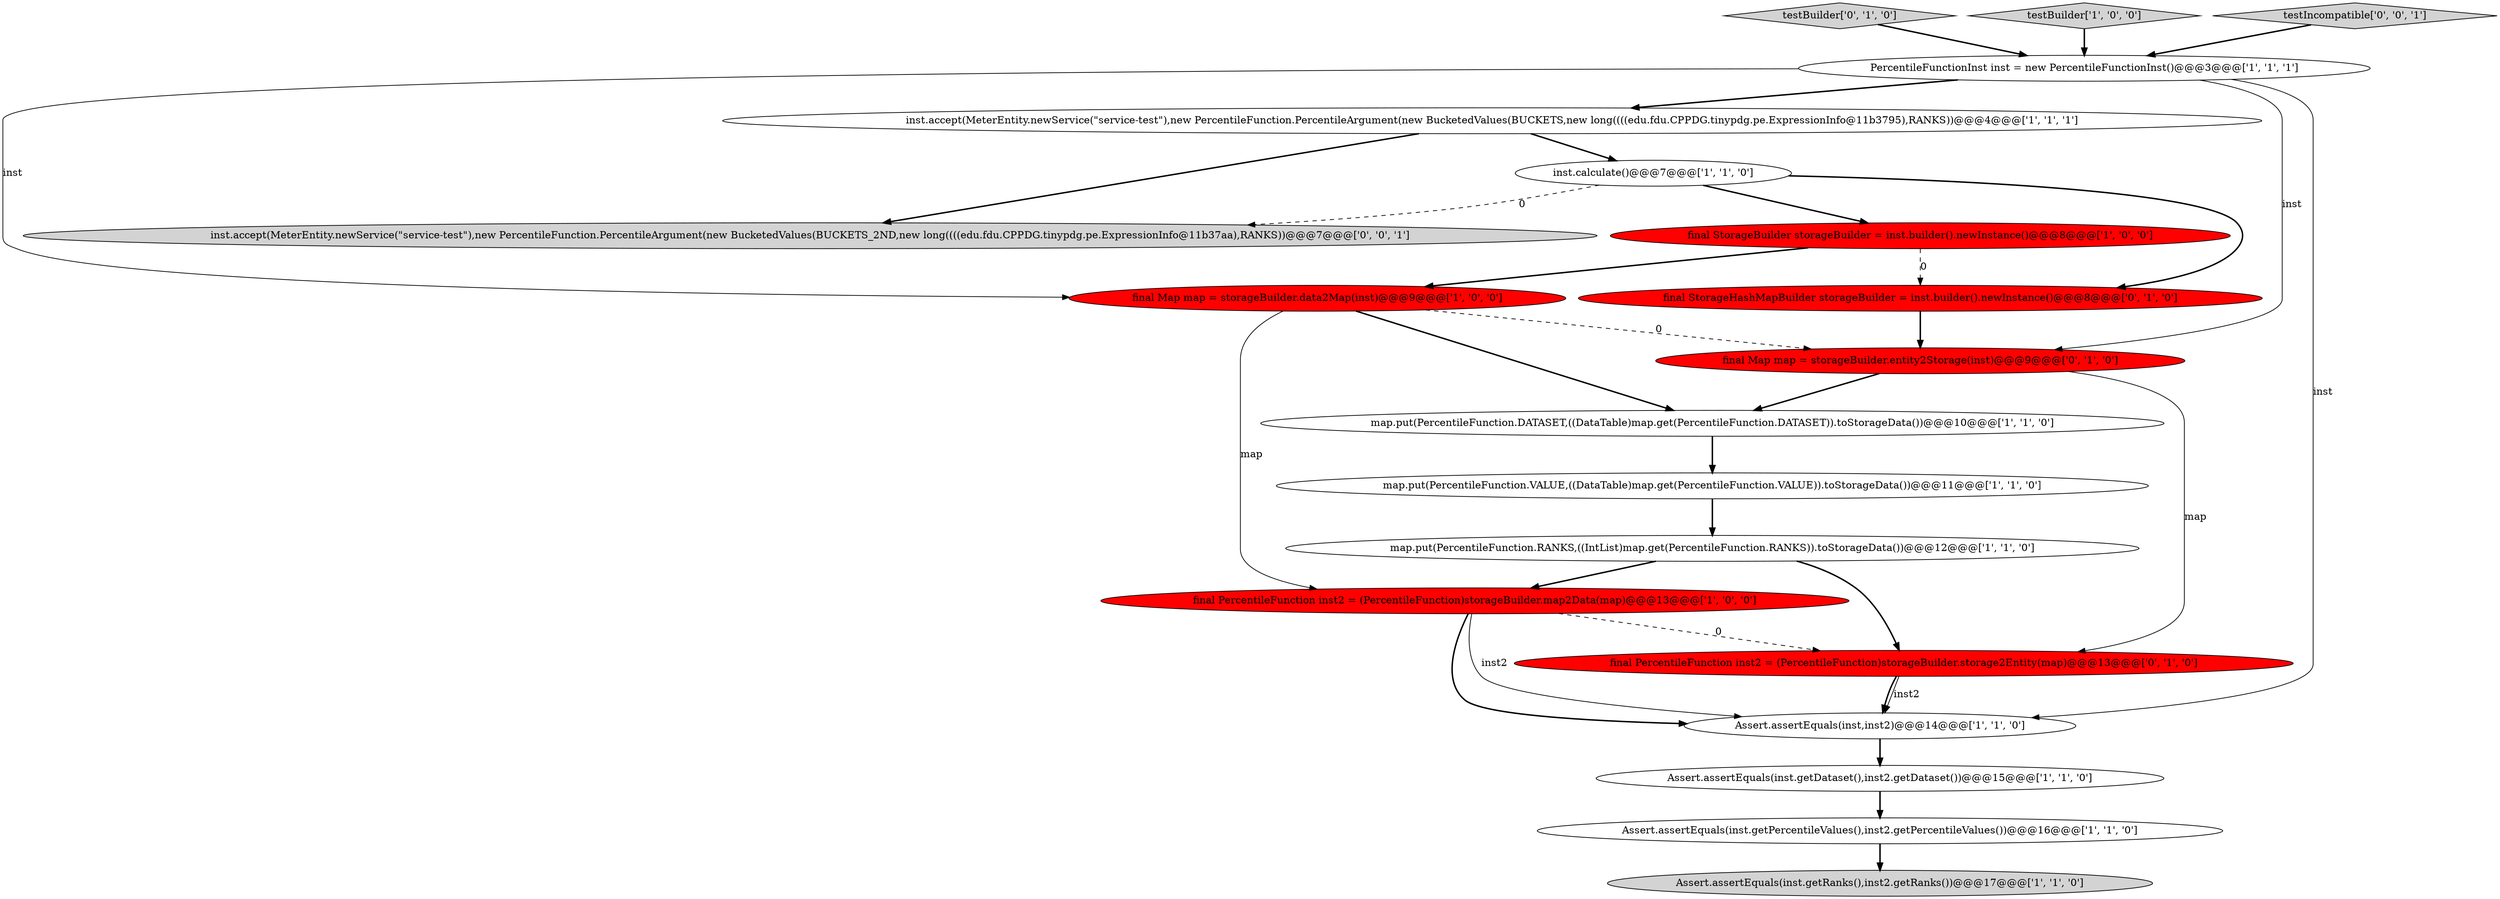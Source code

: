 digraph {
19 [style = filled, label = "inst.accept(MeterEntity.newService(\"service-test\"),new PercentileFunction.PercentileArgument(new BucketedValues(BUCKETS_2ND,new long((((edu.fdu.CPPDG.tinypdg.pe.ExpressionInfo@11b37aa),RANKS))@@@7@@@['0', '0', '1']", fillcolor = lightgray, shape = ellipse image = "AAA0AAABBB3BBB"];
7 [style = filled, label = "final PercentileFunction inst2 = (PercentileFunction)storageBuilder.map2Data(map)@@@13@@@['1', '0', '0']", fillcolor = red, shape = ellipse image = "AAA1AAABBB1BBB"];
10 [style = filled, label = "map.put(PercentileFunction.VALUE,((DataTable)map.get(PercentileFunction.VALUE)).toStorageData())@@@11@@@['1', '1', '0']", fillcolor = white, shape = ellipse image = "AAA0AAABBB1BBB"];
4 [style = filled, label = "map.put(PercentileFunction.DATASET,((DataTable)map.get(PercentileFunction.DATASET)).toStorageData())@@@10@@@['1', '1', '0']", fillcolor = white, shape = ellipse image = "AAA0AAABBB1BBB"];
9 [style = filled, label = "Assert.assertEquals(inst.getDataset(),inst2.getDataset())@@@15@@@['1', '1', '0']", fillcolor = white, shape = ellipse image = "AAA0AAABBB1BBB"];
11 [style = filled, label = "final Map map = storageBuilder.data2Map(inst)@@@9@@@['1', '0', '0']", fillcolor = red, shape = ellipse image = "AAA1AAABBB1BBB"];
5 [style = filled, label = "Assert.assertEquals(inst.getPercentileValues(),inst2.getPercentileValues())@@@16@@@['1', '1', '0']", fillcolor = white, shape = ellipse image = "AAA0AAABBB1BBB"];
16 [style = filled, label = "final PercentileFunction inst2 = (PercentileFunction)storageBuilder.storage2Entity(map)@@@13@@@['0', '1', '0']", fillcolor = red, shape = ellipse image = "AAA1AAABBB2BBB"];
3 [style = filled, label = "Assert.assertEquals(inst,inst2)@@@14@@@['1', '1', '0']", fillcolor = white, shape = ellipse image = "AAA0AAABBB1BBB"];
17 [style = filled, label = "testBuilder['0', '1', '0']", fillcolor = lightgray, shape = diamond image = "AAA0AAABBB2BBB"];
1 [style = filled, label = "final StorageBuilder storageBuilder = inst.builder().newInstance()@@@8@@@['1', '0', '0']", fillcolor = red, shape = ellipse image = "AAA1AAABBB1BBB"];
13 [style = filled, label = "inst.calculate()@@@7@@@['1', '1', '0']", fillcolor = white, shape = ellipse image = "AAA0AAABBB1BBB"];
15 [style = filled, label = "final Map map = storageBuilder.entity2Storage(inst)@@@9@@@['0', '1', '0']", fillcolor = red, shape = ellipse image = "AAA1AAABBB2BBB"];
14 [style = filled, label = "final StorageHashMapBuilder storageBuilder = inst.builder().newInstance()@@@8@@@['0', '1', '0']", fillcolor = red, shape = ellipse image = "AAA1AAABBB2BBB"];
2 [style = filled, label = "testBuilder['1', '0', '0']", fillcolor = lightgray, shape = diamond image = "AAA0AAABBB1BBB"];
6 [style = filled, label = "map.put(PercentileFunction.RANKS,((IntList)map.get(PercentileFunction.RANKS)).toStorageData())@@@12@@@['1', '1', '0']", fillcolor = white, shape = ellipse image = "AAA0AAABBB1BBB"];
8 [style = filled, label = "PercentileFunctionInst inst = new PercentileFunctionInst()@@@3@@@['1', '1', '1']", fillcolor = white, shape = ellipse image = "AAA0AAABBB1BBB"];
12 [style = filled, label = "Assert.assertEquals(inst.getRanks(),inst2.getRanks())@@@17@@@['1', '1', '0']", fillcolor = lightgray, shape = ellipse image = "AAA0AAABBB1BBB"];
18 [style = filled, label = "testIncompatible['0', '0', '1']", fillcolor = lightgray, shape = diamond image = "AAA0AAABBB3BBB"];
0 [style = filled, label = "inst.accept(MeterEntity.newService(\"service-test\"),new PercentileFunction.PercentileArgument(new BucketedValues(BUCKETS,new long((((edu.fdu.CPPDG.tinypdg.pe.ExpressionInfo@11b3795),RANKS))@@@4@@@['1', '1', '1']", fillcolor = white, shape = ellipse image = "AAA0AAABBB1BBB"];
4->10 [style = bold, label=""];
16->3 [style = bold, label=""];
17->8 [style = bold, label=""];
8->15 [style = solid, label="inst"];
0->13 [style = bold, label=""];
1->14 [style = dashed, label="0"];
0->19 [style = bold, label=""];
11->15 [style = dashed, label="0"];
7->16 [style = dashed, label="0"];
11->4 [style = bold, label=""];
13->19 [style = dashed, label="0"];
10->6 [style = bold, label=""];
7->3 [style = bold, label=""];
13->1 [style = bold, label=""];
1->11 [style = bold, label=""];
8->0 [style = bold, label=""];
3->9 [style = bold, label=""];
8->3 [style = solid, label="inst"];
8->11 [style = solid, label="inst"];
5->12 [style = bold, label=""];
6->16 [style = bold, label=""];
15->16 [style = solid, label="map"];
7->3 [style = solid, label="inst2"];
15->4 [style = bold, label=""];
9->5 [style = bold, label=""];
16->3 [style = solid, label="inst2"];
14->15 [style = bold, label=""];
18->8 [style = bold, label=""];
6->7 [style = bold, label=""];
11->7 [style = solid, label="map"];
13->14 [style = bold, label=""];
2->8 [style = bold, label=""];
}
